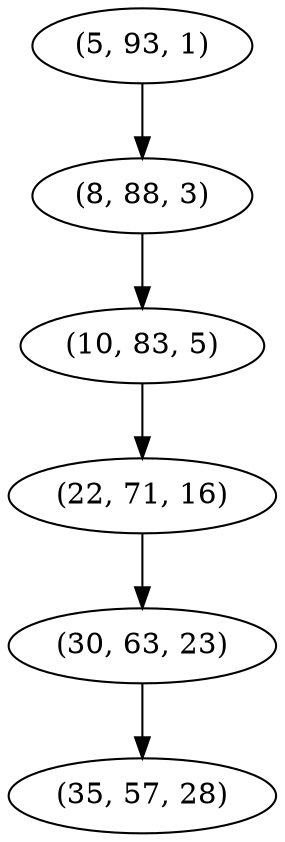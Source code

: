 digraph tree {
    "(5, 93, 1)";
    "(8, 88, 3)";
    "(10, 83, 5)";
    "(22, 71, 16)";
    "(30, 63, 23)";
    "(35, 57, 28)";
    "(5, 93, 1)" -> "(8, 88, 3)";
    "(8, 88, 3)" -> "(10, 83, 5)";
    "(10, 83, 5)" -> "(22, 71, 16)";
    "(22, 71, 16)" -> "(30, 63, 23)";
    "(30, 63, 23)" -> "(35, 57, 28)";
}
